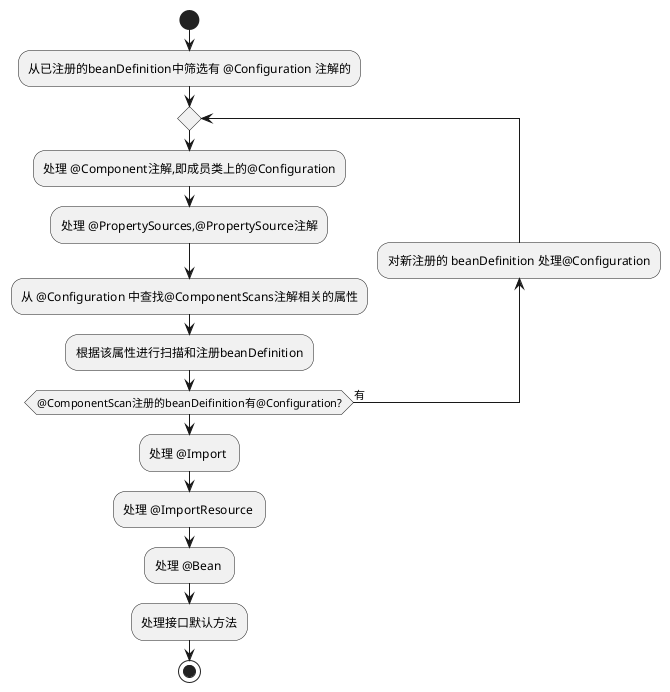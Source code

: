 @startuml
'https://plantuml.com/activity-diagram-beta

start
    :从已注册的beanDefinition中筛选有 @Configuration 注解的;
repeat
    :处理 @Component注解,即成员类上的@Configuration;
    :处理 @PropertySources,@PropertySource注解;
    :从 @Configuration 中查找@ComponentScans注解相关的属性;
    :根据该属性进行扫描和注册beanDefinition;
    backward:对新注册的 beanDefinition 处理@Configuration;
repeat while (@ComponentScan注册的beanDeifinition有@Configuration?) is(有)
    :处理 @Import ;
    :处理 @ImportResource ;
    :处理 @Bean ;
    :处理接口默认方法;



stop

@enduml
